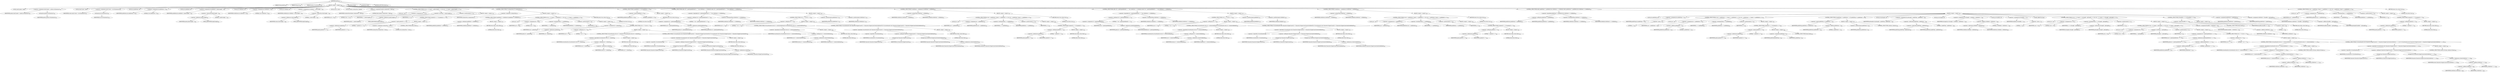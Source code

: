 digraph "match" {  
"560" [label = <(METHOD,match)<SUB>359</SUB>> ]
"561" [label = <(PARAM,String pattern)<SUB>359</SUB>> ]
"562" [label = <(PARAM,String str)<SUB>359</SUB>> ]
"563" [label = <(PARAM,boolean isCaseSensitive)<SUB>360</SUB>> ]
"564" [label = <(BLOCK,&lt;empty&gt;,&lt;empty&gt;)<SUB>360</SUB>> ]
"565" [label = <(LOCAL,char[] patArr: char[])> ]
"566" [label = <(&lt;operator&gt;.assignment,char[] patArr = pattern.toCharArray())<SUB>361</SUB>> ]
"567" [label = <(IDENTIFIER,patArr,char[] patArr = pattern.toCharArray())<SUB>361</SUB>> ]
"568" [label = <(toCharArray,pattern.toCharArray())<SUB>361</SUB>> ]
"569" [label = <(IDENTIFIER,pattern,pattern.toCharArray())<SUB>361</SUB>> ]
"570" [label = <(LOCAL,char[] strArr: char[])> ]
"571" [label = <(&lt;operator&gt;.assignment,char[] strArr = str.toCharArray())<SUB>362</SUB>> ]
"572" [label = <(IDENTIFIER,strArr,char[] strArr = str.toCharArray())<SUB>362</SUB>> ]
"573" [label = <(toCharArray,str.toCharArray())<SUB>362</SUB>> ]
"574" [label = <(IDENTIFIER,str,str.toCharArray())<SUB>362</SUB>> ]
"575" [label = <(LOCAL,int patIdxStart: int)> ]
"576" [label = <(&lt;operator&gt;.assignment,int patIdxStart = 0)<SUB>363</SUB>> ]
"577" [label = <(IDENTIFIER,patIdxStart,int patIdxStart = 0)<SUB>363</SUB>> ]
"578" [label = <(LITERAL,0,int patIdxStart = 0)<SUB>363</SUB>> ]
"579" [label = <(LOCAL,int patIdxEnd: int)> ]
"580" [label = <(&lt;operator&gt;.assignment,int patIdxEnd = patArr.length - 1)<SUB>364</SUB>> ]
"581" [label = <(IDENTIFIER,patIdxEnd,int patIdxEnd = patArr.length - 1)<SUB>364</SUB>> ]
"582" [label = <(&lt;operator&gt;.subtraction,patArr.length - 1)<SUB>364</SUB>> ]
"583" [label = <(&lt;operator&gt;.fieldAccess,patArr.length)<SUB>364</SUB>> ]
"584" [label = <(IDENTIFIER,patArr,patArr.length - 1)<SUB>364</SUB>> ]
"585" [label = <(FIELD_IDENTIFIER,length,length)<SUB>364</SUB>> ]
"586" [label = <(LITERAL,1,patArr.length - 1)<SUB>364</SUB>> ]
"587" [label = <(LOCAL,int strIdxStart: int)> ]
"588" [label = <(&lt;operator&gt;.assignment,int strIdxStart = 0)<SUB>365</SUB>> ]
"589" [label = <(IDENTIFIER,strIdxStart,int strIdxStart = 0)<SUB>365</SUB>> ]
"590" [label = <(LITERAL,0,int strIdxStart = 0)<SUB>365</SUB>> ]
"591" [label = <(LOCAL,int strIdxEnd: int)> ]
"592" [label = <(&lt;operator&gt;.assignment,int strIdxEnd = strArr.length - 1)<SUB>366</SUB>> ]
"593" [label = <(IDENTIFIER,strIdxEnd,int strIdxEnd = strArr.length - 1)<SUB>366</SUB>> ]
"594" [label = <(&lt;operator&gt;.subtraction,strArr.length - 1)<SUB>366</SUB>> ]
"595" [label = <(&lt;operator&gt;.fieldAccess,strArr.length)<SUB>366</SUB>> ]
"596" [label = <(IDENTIFIER,strArr,strArr.length - 1)<SUB>366</SUB>> ]
"597" [label = <(FIELD_IDENTIFIER,length,length)<SUB>366</SUB>> ]
"598" [label = <(LITERAL,1,strArr.length - 1)<SUB>366</SUB>> ]
"599" [label = <(LOCAL,char ch: char)> ]
"600" [label = <(LOCAL,boolean containsStar: boolean)> ]
"601" [label = <(&lt;operator&gt;.assignment,boolean containsStar = false)<SUB>369</SUB>> ]
"602" [label = <(IDENTIFIER,containsStar,boolean containsStar = false)<SUB>369</SUB>> ]
"603" [label = <(LITERAL,false,boolean containsStar = false)<SUB>369</SUB>> ]
"604" [label = <(CONTROL_STRUCTURE,for (int i = 0; Some(i &lt; patArr.length); i++),for (int i = 0; Some(i &lt; patArr.length); i++))<SUB>370</SUB>> ]
"605" [label = <(LOCAL,int i: int)> ]
"606" [label = <(&lt;operator&gt;.assignment,int i = 0)<SUB>370</SUB>> ]
"607" [label = <(IDENTIFIER,i,int i = 0)<SUB>370</SUB>> ]
"608" [label = <(LITERAL,0,int i = 0)<SUB>370</SUB>> ]
"609" [label = <(&lt;operator&gt;.lessThan,i &lt; patArr.length)<SUB>370</SUB>> ]
"610" [label = <(IDENTIFIER,i,i &lt; patArr.length)<SUB>370</SUB>> ]
"611" [label = <(&lt;operator&gt;.fieldAccess,patArr.length)<SUB>370</SUB>> ]
"612" [label = <(IDENTIFIER,patArr,i &lt; patArr.length)<SUB>370</SUB>> ]
"613" [label = <(FIELD_IDENTIFIER,length,length)<SUB>370</SUB>> ]
"614" [label = <(&lt;operator&gt;.postIncrement,i++)<SUB>370</SUB>> ]
"615" [label = <(IDENTIFIER,i,i++)<SUB>370</SUB>> ]
"616" [label = <(BLOCK,&lt;empty&gt;,&lt;empty&gt;)<SUB>370</SUB>> ]
"617" [label = <(CONTROL_STRUCTURE,if (patArr[i] == '*'),if (patArr[i] == '*'))<SUB>371</SUB>> ]
"618" [label = <(&lt;operator&gt;.equals,patArr[i] == '*')<SUB>371</SUB>> ]
"619" [label = <(&lt;operator&gt;.indexAccess,patArr[i])<SUB>371</SUB>> ]
"620" [label = <(IDENTIFIER,patArr,patArr[i] == '*')<SUB>371</SUB>> ]
"621" [label = <(IDENTIFIER,i,patArr[i] == '*')<SUB>371</SUB>> ]
"622" [label = <(LITERAL,'*',patArr[i] == '*')<SUB>371</SUB>> ]
"623" [label = <(BLOCK,&lt;empty&gt;,&lt;empty&gt;)<SUB>371</SUB>> ]
"624" [label = <(&lt;operator&gt;.assignment,containsStar = true)<SUB>372</SUB>> ]
"625" [label = <(IDENTIFIER,containsStar,containsStar = true)<SUB>372</SUB>> ]
"626" [label = <(LITERAL,true,containsStar = true)<SUB>372</SUB>> ]
"627" [label = <(CONTROL_STRUCTURE,break;,break;)<SUB>373</SUB>> ]
"628" [label = <(CONTROL_STRUCTURE,if (!containsStar),if (!containsStar))<SUB>377</SUB>> ]
"629" [label = <(&lt;operator&gt;.logicalNot,!containsStar)<SUB>377</SUB>> ]
"630" [label = <(IDENTIFIER,containsStar,!containsStar)<SUB>377</SUB>> ]
"631" [label = <(BLOCK,&lt;empty&gt;,&lt;empty&gt;)<SUB>377</SUB>> ]
"632" [label = <(CONTROL_STRUCTURE,if (patIdxEnd != strIdxEnd),if (patIdxEnd != strIdxEnd))<SUB>379</SUB>> ]
"633" [label = <(&lt;operator&gt;.notEquals,patIdxEnd != strIdxEnd)<SUB>379</SUB>> ]
"634" [label = <(IDENTIFIER,patIdxEnd,patIdxEnd != strIdxEnd)<SUB>379</SUB>> ]
"635" [label = <(IDENTIFIER,strIdxEnd,patIdxEnd != strIdxEnd)<SUB>379</SUB>> ]
"636" [label = <(BLOCK,&lt;empty&gt;,&lt;empty&gt;)<SUB>379</SUB>> ]
"637" [label = <(RETURN,return false;,return false;)<SUB>380</SUB>> ]
"638" [label = <(LITERAL,false,return false;)<SUB>380</SUB>> ]
"639" [label = <(CONTROL_STRUCTURE,for (int i = 0; Some(i &lt;= patIdxEnd); i++),for (int i = 0; Some(i &lt;= patIdxEnd); i++))<SUB>382</SUB>> ]
"640" [label = <(LOCAL,int i: int)> ]
"641" [label = <(&lt;operator&gt;.assignment,int i = 0)<SUB>382</SUB>> ]
"642" [label = <(IDENTIFIER,i,int i = 0)<SUB>382</SUB>> ]
"643" [label = <(LITERAL,0,int i = 0)<SUB>382</SUB>> ]
"644" [label = <(&lt;operator&gt;.lessEqualsThan,i &lt;= patIdxEnd)<SUB>382</SUB>> ]
"645" [label = <(IDENTIFIER,i,i &lt;= patIdxEnd)<SUB>382</SUB>> ]
"646" [label = <(IDENTIFIER,patIdxEnd,i &lt;= patIdxEnd)<SUB>382</SUB>> ]
"647" [label = <(&lt;operator&gt;.postIncrement,i++)<SUB>382</SUB>> ]
"648" [label = <(IDENTIFIER,i,i++)<SUB>382</SUB>> ]
"649" [label = <(BLOCK,&lt;empty&gt;,&lt;empty&gt;)<SUB>382</SUB>> ]
"650" [label = <(&lt;operator&gt;.assignment,ch = patArr[i])<SUB>383</SUB>> ]
"651" [label = <(IDENTIFIER,ch,ch = patArr[i])<SUB>383</SUB>> ]
"652" [label = <(&lt;operator&gt;.indexAccess,patArr[i])<SUB>383</SUB>> ]
"653" [label = <(IDENTIFIER,patArr,ch = patArr[i])<SUB>383</SUB>> ]
"654" [label = <(IDENTIFIER,i,ch = patArr[i])<SUB>383</SUB>> ]
"655" [label = <(CONTROL_STRUCTURE,if (ch != '?'),if (ch != '?'))<SUB>384</SUB>> ]
"656" [label = <(&lt;operator&gt;.notEquals,ch != '?')<SUB>384</SUB>> ]
"657" [label = <(IDENTIFIER,ch,ch != '?')<SUB>384</SUB>> ]
"658" [label = <(LITERAL,'?',ch != '?')<SUB>384</SUB>> ]
"659" [label = <(BLOCK,&lt;empty&gt;,&lt;empty&gt;)<SUB>384</SUB>> ]
"660" [label = <(CONTROL_STRUCTURE,if (isCaseSensitive &amp;&amp; ch != strArr[i]),if (isCaseSensitive &amp;&amp; ch != strArr[i]))<SUB>385</SUB>> ]
"661" [label = <(&lt;operator&gt;.logicalAnd,isCaseSensitive &amp;&amp; ch != strArr[i])<SUB>385</SUB>> ]
"662" [label = <(IDENTIFIER,isCaseSensitive,isCaseSensitive &amp;&amp; ch != strArr[i])<SUB>385</SUB>> ]
"663" [label = <(&lt;operator&gt;.notEquals,ch != strArr[i])<SUB>385</SUB>> ]
"664" [label = <(IDENTIFIER,ch,ch != strArr[i])<SUB>385</SUB>> ]
"665" [label = <(&lt;operator&gt;.indexAccess,strArr[i])<SUB>385</SUB>> ]
"666" [label = <(IDENTIFIER,strArr,ch != strArr[i])<SUB>385</SUB>> ]
"667" [label = <(IDENTIFIER,i,ch != strArr[i])<SUB>385</SUB>> ]
"668" [label = <(BLOCK,&lt;empty&gt;,&lt;empty&gt;)<SUB>385</SUB>> ]
"669" [label = <(RETURN,return false;,return false;)<SUB>386</SUB>> ]
"670" [label = <(LITERAL,false,return false;)<SUB>386</SUB>> ]
"671" [label = <(CONTROL_STRUCTURE,if (!isCaseSensitive &amp;&amp; Character.toUpperCase(ch) != Character.toUpperCase(strArr[i])),if (!isCaseSensitive &amp;&amp; Character.toUpperCase(ch) != Character.toUpperCase(strArr[i])))<SUB>388</SUB>> ]
"672" [label = <(&lt;operator&gt;.logicalAnd,!isCaseSensitive &amp;&amp; Character.toUpperCase(ch) != Character.toUpperCase(strArr[i]))<SUB>388</SUB>> ]
"673" [label = <(&lt;operator&gt;.logicalNot,!isCaseSensitive)<SUB>388</SUB>> ]
"674" [label = <(IDENTIFIER,isCaseSensitive,!isCaseSensitive)<SUB>388</SUB>> ]
"675" [label = <(&lt;operator&gt;.notEquals,Character.toUpperCase(ch) != Character.toUpperCase(strArr[i]))<SUB>388</SUB>> ]
"676" [label = <(toUpperCase,Character.toUpperCase(ch))<SUB>388</SUB>> ]
"677" [label = <(IDENTIFIER,Character,Character.toUpperCase(ch))<SUB>388</SUB>> ]
"678" [label = <(IDENTIFIER,ch,Character.toUpperCase(ch))<SUB>388</SUB>> ]
"679" [label = <(toUpperCase,Character.toUpperCase(strArr[i]))<SUB>389</SUB>> ]
"680" [label = <(IDENTIFIER,Character,Character.toUpperCase(strArr[i]))<SUB>389</SUB>> ]
"681" [label = <(&lt;operator&gt;.indexAccess,strArr[i])<SUB>389</SUB>> ]
"682" [label = <(IDENTIFIER,strArr,Character.toUpperCase(strArr[i]))<SUB>389</SUB>> ]
"683" [label = <(IDENTIFIER,i,Character.toUpperCase(strArr[i]))<SUB>389</SUB>> ]
"684" [label = <(BLOCK,&lt;empty&gt;,&lt;empty&gt;)<SUB>389</SUB>> ]
"685" [label = <(RETURN,return false;,return false;)<SUB>390</SUB>> ]
"686" [label = <(LITERAL,false,return false;)<SUB>390</SUB>> ]
"687" [label = <(RETURN,return true;,return true;)<SUB>394</SUB>> ]
"688" [label = <(LITERAL,true,return true;)<SUB>394</SUB>> ]
"689" [label = <(CONTROL_STRUCTURE,if (patIdxEnd == 0),if (patIdxEnd == 0))<SUB>397</SUB>> ]
"690" [label = <(&lt;operator&gt;.equals,patIdxEnd == 0)<SUB>397</SUB>> ]
"691" [label = <(IDENTIFIER,patIdxEnd,patIdxEnd == 0)<SUB>397</SUB>> ]
"692" [label = <(LITERAL,0,patIdxEnd == 0)<SUB>397</SUB>> ]
"693" [label = <(BLOCK,&lt;empty&gt;,&lt;empty&gt;)<SUB>397</SUB>> ]
"694" [label = <(RETURN,return true;,return true;)<SUB>398</SUB>> ]
"695" [label = <(LITERAL,true,return true;)<SUB>398</SUB>> ]
"696" [label = <(CONTROL_STRUCTURE,while ((ch = patArr[patIdxStart]) != '*' &amp;&amp; strIdxStart &lt;= strIdxEnd),while ((ch = patArr[patIdxStart]) != '*' &amp;&amp; strIdxStart &lt;= strIdxEnd))<SUB>402</SUB>> ]
"697" [label = <(&lt;operator&gt;.logicalAnd,(ch = patArr[patIdxStart]) != '*' &amp;&amp; strIdxStart &lt;= strIdxEnd)<SUB>402</SUB>> ]
"698" [label = <(&lt;operator&gt;.notEquals,(ch = patArr[patIdxStart]) != '*')<SUB>402</SUB>> ]
"699" [label = <(&lt;operator&gt;.assignment,ch = patArr[patIdxStart])<SUB>402</SUB>> ]
"700" [label = <(IDENTIFIER,ch,ch = patArr[patIdxStart])<SUB>402</SUB>> ]
"701" [label = <(&lt;operator&gt;.indexAccess,patArr[patIdxStart])<SUB>402</SUB>> ]
"702" [label = <(IDENTIFIER,patArr,ch = patArr[patIdxStart])<SUB>402</SUB>> ]
"703" [label = <(IDENTIFIER,patIdxStart,ch = patArr[patIdxStart])<SUB>402</SUB>> ]
"704" [label = <(LITERAL,'*',(ch = patArr[patIdxStart]) != '*')<SUB>402</SUB>> ]
"705" [label = <(&lt;operator&gt;.lessEqualsThan,strIdxStart &lt;= strIdxEnd)<SUB>402</SUB>> ]
"706" [label = <(IDENTIFIER,strIdxStart,strIdxStart &lt;= strIdxEnd)<SUB>402</SUB>> ]
"707" [label = <(IDENTIFIER,strIdxEnd,strIdxStart &lt;= strIdxEnd)<SUB>402</SUB>> ]
"708" [label = <(BLOCK,&lt;empty&gt;,&lt;empty&gt;)<SUB>402</SUB>> ]
"709" [label = <(CONTROL_STRUCTURE,if (ch != '?'),if (ch != '?'))<SUB>403</SUB>> ]
"710" [label = <(&lt;operator&gt;.notEquals,ch != '?')<SUB>403</SUB>> ]
"711" [label = <(IDENTIFIER,ch,ch != '?')<SUB>403</SUB>> ]
"712" [label = <(LITERAL,'?',ch != '?')<SUB>403</SUB>> ]
"713" [label = <(BLOCK,&lt;empty&gt;,&lt;empty&gt;)<SUB>403</SUB>> ]
"714" [label = <(CONTROL_STRUCTURE,if (isCaseSensitive &amp;&amp; ch != strArr[strIdxStart]),if (isCaseSensitive &amp;&amp; ch != strArr[strIdxStart]))<SUB>404</SUB>> ]
"715" [label = <(&lt;operator&gt;.logicalAnd,isCaseSensitive &amp;&amp; ch != strArr[strIdxStart])<SUB>404</SUB>> ]
"716" [label = <(IDENTIFIER,isCaseSensitive,isCaseSensitive &amp;&amp; ch != strArr[strIdxStart])<SUB>404</SUB>> ]
"717" [label = <(&lt;operator&gt;.notEquals,ch != strArr[strIdxStart])<SUB>404</SUB>> ]
"718" [label = <(IDENTIFIER,ch,ch != strArr[strIdxStart])<SUB>404</SUB>> ]
"719" [label = <(&lt;operator&gt;.indexAccess,strArr[strIdxStart])<SUB>404</SUB>> ]
"720" [label = <(IDENTIFIER,strArr,ch != strArr[strIdxStart])<SUB>404</SUB>> ]
"721" [label = <(IDENTIFIER,strIdxStart,ch != strArr[strIdxStart])<SUB>404</SUB>> ]
"722" [label = <(BLOCK,&lt;empty&gt;,&lt;empty&gt;)<SUB>404</SUB>> ]
"723" [label = <(RETURN,return false;,return false;)<SUB>405</SUB>> ]
"724" [label = <(LITERAL,false,return false;)<SUB>405</SUB>> ]
"725" [label = <(CONTROL_STRUCTURE,if (!isCaseSensitive &amp;&amp; Character.toUpperCase(ch) != Character.toUpperCase(strArr[strIdxStart])),if (!isCaseSensitive &amp;&amp; Character.toUpperCase(ch) != Character.toUpperCase(strArr[strIdxStart])))<SUB>407</SUB>> ]
"726" [label = <(&lt;operator&gt;.logicalAnd,!isCaseSensitive &amp;&amp; Character.toUpperCase(ch) != Character.toUpperCase(strArr[strIdxStart]))<SUB>407</SUB>> ]
"727" [label = <(&lt;operator&gt;.logicalNot,!isCaseSensitive)<SUB>407</SUB>> ]
"728" [label = <(IDENTIFIER,isCaseSensitive,!isCaseSensitive)<SUB>407</SUB>> ]
"729" [label = <(&lt;operator&gt;.notEquals,Character.toUpperCase(ch) != Character.toUpperCase(strArr[strIdxStart]))<SUB>407</SUB>> ]
"730" [label = <(toUpperCase,Character.toUpperCase(ch))<SUB>407</SUB>> ]
"731" [label = <(IDENTIFIER,Character,Character.toUpperCase(ch))<SUB>407</SUB>> ]
"732" [label = <(IDENTIFIER,ch,Character.toUpperCase(ch))<SUB>407</SUB>> ]
"733" [label = <(toUpperCase,Character.toUpperCase(strArr[strIdxStart]))<SUB>408</SUB>> ]
"734" [label = <(IDENTIFIER,Character,Character.toUpperCase(strArr[strIdxStart]))<SUB>408</SUB>> ]
"735" [label = <(&lt;operator&gt;.indexAccess,strArr[strIdxStart])<SUB>408</SUB>> ]
"736" [label = <(IDENTIFIER,strArr,Character.toUpperCase(strArr[strIdxStart]))<SUB>408</SUB>> ]
"737" [label = <(IDENTIFIER,strIdxStart,Character.toUpperCase(strArr[strIdxStart]))<SUB>408</SUB>> ]
"738" [label = <(BLOCK,&lt;empty&gt;,&lt;empty&gt;)<SUB>408</SUB>> ]
"739" [label = <(RETURN,return false;,return false;)<SUB>409</SUB>> ]
"740" [label = <(LITERAL,false,return false;)<SUB>409</SUB>> ]
"741" [label = <(&lt;operator&gt;.postIncrement,patIdxStart++)<SUB>412</SUB>> ]
"742" [label = <(IDENTIFIER,patIdxStart,patIdxStart++)<SUB>412</SUB>> ]
"743" [label = <(&lt;operator&gt;.postIncrement,strIdxStart++)<SUB>413</SUB>> ]
"744" [label = <(IDENTIFIER,strIdxStart,strIdxStart++)<SUB>413</SUB>> ]
"745" [label = <(CONTROL_STRUCTURE,if (strIdxStart &gt; strIdxEnd),if (strIdxStart &gt; strIdxEnd))<SUB>415</SUB>> ]
"746" [label = <(&lt;operator&gt;.greaterThan,strIdxStart &gt; strIdxEnd)<SUB>415</SUB>> ]
"747" [label = <(IDENTIFIER,strIdxStart,strIdxStart &gt; strIdxEnd)<SUB>415</SUB>> ]
"748" [label = <(IDENTIFIER,strIdxEnd,strIdxStart &gt; strIdxEnd)<SUB>415</SUB>> ]
"749" [label = <(BLOCK,&lt;empty&gt;,&lt;empty&gt;)<SUB>415</SUB>> ]
"750" [label = <(CONTROL_STRUCTURE,for (int i = patIdxStart; Some(i &lt;= patIdxEnd); i++),for (int i = patIdxStart; Some(i &lt;= patIdxEnd); i++))<SUB>418</SUB>> ]
"751" [label = <(LOCAL,int i: int)> ]
"752" [label = <(&lt;operator&gt;.assignment,int i = patIdxStart)<SUB>418</SUB>> ]
"753" [label = <(IDENTIFIER,i,int i = patIdxStart)<SUB>418</SUB>> ]
"754" [label = <(IDENTIFIER,patIdxStart,int i = patIdxStart)<SUB>418</SUB>> ]
"755" [label = <(&lt;operator&gt;.lessEqualsThan,i &lt;= patIdxEnd)<SUB>418</SUB>> ]
"756" [label = <(IDENTIFIER,i,i &lt;= patIdxEnd)<SUB>418</SUB>> ]
"757" [label = <(IDENTIFIER,patIdxEnd,i &lt;= patIdxEnd)<SUB>418</SUB>> ]
"758" [label = <(&lt;operator&gt;.postIncrement,i++)<SUB>418</SUB>> ]
"759" [label = <(IDENTIFIER,i,i++)<SUB>418</SUB>> ]
"760" [label = <(BLOCK,&lt;empty&gt;,&lt;empty&gt;)<SUB>418</SUB>> ]
"761" [label = <(CONTROL_STRUCTURE,if (patArr[i] != '*'),if (patArr[i] != '*'))<SUB>419</SUB>> ]
"762" [label = <(&lt;operator&gt;.notEquals,patArr[i] != '*')<SUB>419</SUB>> ]
"763" [label = <(&lt;operator&gt;.indexAccess,patArr[i])<SUB>419</SUB>> ]
"764" [label = <(IDENTIFIER,patArr,patArr[i] != '*')<SUB>419</SUB>> ]
"765" [label = <(IDENTIFIER,i,patArr[i] != '*')<SUB>419</SUB>> ]
"766" [label = <(LITERAL,'*',patArr[i] != '*')<SUB>419</SUB>> ]
"767" [label = <(BLOCK,&lt;empty&gt;,&lt;empty&gt;)<SUB>419</SUB>> ]
"768" [label = <(RETURN,return false;,return false;)<SUB>420</SUB>> ]
"769" [label = <(LITERAL,false,return false;)<SUB>420</SUB>> ]
"770" [label = <(RETURN,return true;,return true;)<SUB>423</SUB>> ]
"771" [label = <(LITERAL,true,return true;)<SUB>423</SUB>> ]
"772" [label = <(CONTROL_STRUCTURE,while ((ch = patArr[patIdxEnd]) != '*' &amp;&amp; strIdxStart &lt;= strIdxEnd),while ((ch = patArr[patIdxEnd]) != '*' &amp;&amp; strIdxStart &lt;= strIdxEnd))<SUB>427</SUB>> ]
"773" [label = <(&lt;operator&gt;.logicalAnd,(ch = patArr[patIdxEnd]) != '*' &amp;&amp; strIdxStart &lt;= strIdxEnd)<SUB>427</SUB>> ]
"774" [label = <(&lt;operator&gt;.notEquals,(ch = patArr[patIdxEnd]) != '*')<SUB>427</SUB>> ]
"775" [label = <(&lt;operator&gt;.assignment,ch = patArr[patIdxEnd])<SUB>427</SUB>> ]
"776" [label = <(IDENTIFIER,ch,ch = patArr[patIdxEnd])<SUB>427</SUB>> ]
"777" [label = <(&lt;operator&gt;.indexAccess,patArr[patIdxEnd])<SUB>427</SUB>> ]
"778" [label = <(IDENTIFIER,patArr,ch = patArr[patIdxEnd])<SUB>427</SUB>> ]
"779" [label = <(IDENTIFIER,patIdxEnd,ch = patArr[patIdxEnd])<SUB>427</SUB>> ]
"780" [label = <(LITERAL,'*',(ch = patArr[patIdxEnd]) != '*')<SUB>427</SUB>> ]
"781" [label = <(&lt;operator&gt;.lessEqualsThan,strIdxStart &lt;= strIdxEnd)<SUB>427</SUB>> ]
"782" [label = <(IDENTIFIER,strIdxStart,strIdxStart &lt;= strIdxEnd)<SUB>427</SUB>> ]
"783" [label = <(IDENTIFIER,strIdxEnd,strIdxStart &lt;= strIdxEnd)<SUB>427</SUB>> ]
"784" [label = <(BLOCK,&lt;empty&gt;,&lt;empty&gt;)<SUB>427</SUB>> ]
"785" [label = <(CONTROL_STRUCTURE,if (ch != '?'),if (ch != '?'))<SUB>428</SUB>> ]
"786" [label = <(&lt;operator&gt;.notEquals,ch != '?')<SUB>428</SUB>> ]
"787" [label = <(IDENTIFIER,ch,ch != '?')<SUB>428</SUB>> ]
"788" [label = <(LITERAL,'?',ch != '?')<SUB>428</SUB>> ]
"789" [label = <(BLOCK,&lt;empty&gt;,&lt;empty&gt;)<SUB>428</SUB>> ]
"790" [label = <(CONTROL_STRUCTURE,if (isCaseSensitive &amp;&amp; ch != strArr[strIdxEnd]),if (isCaseSensitive &amp;&amp; ch != strArr[strIdxEnd]))<SUB>429</SUB>> ]
"791" [label = <(&lt;operator&gt;.logicalAnd,isCaseSensitive &amp;&amp; ch != strArr[strIdxEnd])<SUB>429</SUB>> ]
"792" [label = <(IDENTIFIER,isCaseSensitive,isCaseSensitive &amp;&amp; ch != strArr[strIdxEnd])<SUB>429</SUB>> ]
"793" [label = <(&lt;operator&gt;.notEquals,ch != strArr[strIdxEnd])<SUB>429</SUB>> ]
"794" [label = <(IDENTIFIER,ch,ch != strArr[strIdxEnd])<SUB>429</SUB>> ]
"795" [label = <(&lt;operator&gt;.indexAccess,strArr[strIdxEnd])<SUB>429</SUB>> ]
"796" [label = <(IDENTIFIER,strArr,ch != strArr[strIdxEnd])<SUB>429</SUB>> ]
"797" [label = <(IDENTIFIER,strIdxEnd,ch != strArr[strIdxEnd])<SUB>429</SUB>> ]
"798" [label = <(BLOCK,&lt;empty&gt;,&lt;empty&gt;)<SUB>429</SUB>> ]
"799" [label = <(RETURN,return false;,return false;)<SUB>430</SUB>> ]
"800" [label = <(LITERAL,false,return false;)<SUB>430</SUB>> ]
"801" [label = <(CONTROL_STRUCTURE,if (!isCaseSensitive &amp;&amp; Character.toUpperCase(ch) != Character.toUpperCase(strArr[strIdxEnd])),if (!isCaseSensitive &amp;&amp; Character.toUpperCase(ch) != Character.toUpperCase(strArr[strIdxEnd])))<SUB>432</SUB>> ]
"802" [label = <(&lt;operator&gt;.logicalAnd,!isCaseSensitive &amp;&amp; Character.toUpperCase(ch) != Character.toUpperCase(strArr[strIdxEnd]))<SUB>432</SUB>> ]
"803" [label = <(&lt;operator&gt;.logicalNot,!isCaseSensitive)<SUB>432</SUB>> ]
"804" [label = <(IDENTIFIER,isCaseSensitive,!isCaseSensitive)<SUB>432</SUB>> ]
"805" [label = <(&lt;operator&gt;.notEquals,Character.toUpperCase(ch) != Character.toUpperCase(strArr[strIdxEnd]))<SUB>432</SUB>> ]
"806" [label = <(toUpperCase,Character.toUpperCase(ch))<SUB>432</SUB>> ]
"807" [label = <(IDENTIFIER,Character,Character.toUpperCase(ch))<SUB>432</SUB>> ]
"808" [label = <(IDENTIFIER,ch,Character.toUpperCase(ch))<SUB>432</SUB>> ]
"809" [label = <(toUpperCase,Character.toUpperCase(strArr[strIdxEnd]))<SUB>433</SUB>> ]
"810" [label = <(IDENTIFIER,Character,Character.toUpperCase(strArr[strIdxEnd]))<SUB>433</SUB>> ]
"811" [label = <(&lt;operator&gt;.indexAccess,strArr[strIdxEnd])<SUB>433</SUB>> ]
"812" [label = <(IDENTIFIER,strArr,Character.toUpperCase(strArr[strIdxEnd]))<SUB>433</SUB>> ]
"813" [label = <(IDENTIFIER,strIdxEnd,Character.toUpperCase(strArr[strIdxEnd]))<SUB>433</SUB>> ]
"814" [label = <(BLOCK,&lt;empty&gt;,&lt;empty&gt;)<SUB>433</SUB>> ]
"815" [label = <(RETURN,return false;,return false;)<SUB>434</SUB>> ]
"816" [label = <(LITERAL,false,return false;)<SUB>434</SUB>> ]
"817" [label = <(&lt;operator&gt;.postDecrement,patIdxEnd--)<SUB>437</SUB>> ]
"818" [label = <(IDENTIFIER,patIdxEnd,patIdxEnd--)<SUB>437</SUB>> ]
"819" [label = <(&lt;operator&gt;.postDecrement,strIdxEnd--)<SUB>438</SUB>> ]
"820" [label = <(IDENTIFIER,strIdxEnd,strIdxEnd--)<SUB>438</SUB>> ]
"821" [label = <(CONTROL_STRUCTURE,if (strIdxStart &gt; strIdxEnd),if (strIdxStart &gt; strIdxEnd))<SUB>440</SUB>> ]
"822" [label = <(&lt;operator&gt;.greaterThan,strIdxStart &gt; strIdxEnd)<SUB>440</SUB>> ]
"823" [label = <(IDENTIFIER,strIdxStart,strIdxStart &gt; strIdxEnd)<SUB>440</SUB>> ]
"824" [label = <(IDENTIFIER,strIdxEnd,strIdxStart &gt; strIdxEnd)<SUB>440</SUB>> ]
"825" [label = <(BLOCK,&lt;empty&gt;,&lt;empty&gt;)<SUB>440</SUB>> ]
"826" [label = <(CONTROL_STRUCTURE,for (int i = patIdxStart; Some(i &lt;= patIdxEnd); i++),for (int i = patIdxStart; Some(i &lt;= patIdxEnd); i++))<SUB>443</SUB>> ]
"827" [label = <(LOCAL,int i: int)> ]
"828" [label = <(&lt;operator&gt;.assignment,int i = patIdxStart)<SUB>443</SUB>> ]
"829" [label = <(IDENTIFIER,i,int i = patIdxStart)<SUB>443</SUB>> ]
"830" [label = <(IDENTIFIER,patIdxStart,int i = patIdxStart)<SUB>443</SUB>> ]
"831" [label = <(&lt;operator&gt;.lessEqualsThan,i &lt;= patIdxEnd)<SUB>443</SUB>> ]
"832" [label = <(IDENTIFIER,i,i &lt;= patIdxEnd)<SUB>443</SUB>> ]
"833" [label = <(IDENTIFIER,patIdxEnd,i &lt;= patIdxEnd)<SUB>443</SUB>> ]
"834" [label = <(&lt;operator&gt;.postIncrement,i++)<SUB>443</SUB>> ]
"835" [label = <(IDENTIFIER,i,i++)<SUB>443</SUB>> ]
"836" [label = <(BLOCK,&lt;empty&gt;,&lt;empty&gt;)<SUB>443</SUB>> ]
"837" [label = <(CONTROL_STRUCTURE,if (patArr[i] != '*'),if (patArr[i] != '*'))<SUB>444</SUB>> ]
"838" [label = <(&lt;operator&gt;.notEquals,patArr[i] != '*')<SUB>444</SUB>> ]
"839" [label = <(&lt;operator&gt;.indexAccess,patArr[i])<SUB>444</SUB>> ]
"840" [label = <(IDENTIFIER,patArr,patArr[i] != '*')<SUB>444</SUB>> ]
"841" [label = <(IDENTIFIER,i,patArr[i] != '*')<SUB>444</SUB>> ]
"842" [label = <(LITERAL,'*',patArr[i] != '*')<SUB>444</SUB>> ]
"843" [label = <(BLOCK,&lt;empty&gt;,&lt;empty&gt;)<SUB>444</SUB>> ]
"844" [label = <(RETURN,return false;,return false;)<SUB>445</SUB>> ]
"845" [label = <(LITERAL,false,return false;)<SUB>445</SUB>> ]
"846" [label = <(RETURN,return true;,return true;)<SUB>448</SUB>> ]
"847" [label = <(LITERAL,true,return true;)<SUB>448</SUB>> ]
"848" [label = <(CONTROL_STRUCTURE,while (patIdxStart != patIdxEnd &amp;&amp; strIdxStart &lt;= strIdxEnd),while (patIdxStart != patIdxEnd &amp;&amp; strIdxStart &lt;= strIdxEnd))<SUB>453</SUB>> ]
"849" [label = <(&lt;operator&gt;.logicalAnd,patIdxStart != patIdxEnd &amp;&amp; strIdxStart &lt;= strIdxEnd)<SUB>453</SUB>> ]
"850" [label = <(&lt;operator&gt;.notEquals,patIdxStart != patIdxEnd)<SUB>453</SUB>> ]
"851" [label = <(IDENTIFIER,patIdxStart,patIdxStart != patIdxEnd)<SUB>453</SUB>> ]
"852" [label = <(IDENTIFIER,patIdxEnd,patIdxStart != patIdxEnd)<SUB>453</SUB>> ]
"853" [label = <(&lt;operator&gt;.lessEqualsThan,strIdxStart &lt;= strIdxEnd)<SUB>453</SUB>> ]
"854" [label = <(IDENTIFIER,strIdxStart,strIdxStart &lt;= strIdxEnd)<SUB>453</SUB>> ]
"855" [label = <(IDENTIFIER,strIdxEnd,strIdxStart &lt;= strIdxEnd)<SUB>453</SUB>> ]
"856" [label = <(BLOCK,&lt;empty&gt;,&lt;empty&gt;)<SUB>453</SUB>> ]
"857" [label = <(LOCAL,int patIdxTmp: int)> ]
"858" [label = <(&lt;operator&gt;.assignment,int patIdxTmp = -1)<SUB>454</SUB>> ]
"859" [label = <(IDENTIFIER,patIdxTmp,int patIdxTmp = -1)<SUB>454</SUB>> ]
"860" [label = <(&lt;operator&gt;.minus,-1)<SUB>454</SUB>> ]
"861" [label = <(LITERAL,1,-1)<SUB>454</SUB>> ]
"862" [label = <(CONTROL_STRUCTURE,for (int i = patIdxStart + 1; Some(i &lt;= patIdxEnd); i++),for (int i = patIdxStart + 1; Some(i &lt;= patIdxEnd); i++))<SUB>455</SUB>> ]
"863" [label = <(LOCAL,int i: int)> ]
"864" [label = <(&lt;operator&gt;.assignment,int i = patIdxStart + 1)<SUB>455</SUB>> ]
"865" [label = <(IDENTIFIER,i,int i = patIdxStart + 1)<SUB>455</SUB>> ]
"866" [label = <(&lt;operator&gt;.addition,patIdxStart + 1)<SUB>455</SUB>> ]
"867" [label = <(IDENTIFIER,patIdxStart,patIdxStart + 1)<SUB>455</SUB>> ]
"868" [label = <(LITERAL,1,patIdxStart + 1)<SUB>455</SUB>> ]
"869" [label = <(&lt;operator&gt;.lessEqualsThan,i &lt;= patIdxEnd)<SUB>455</SUB>> ]
"870" [label = <(IDENTIFIER,i,i &lt;= patIdxEnd)<SUB>455</SUB>> ]
"871" [label = <(IDENTIFIER,patIdxEnd,i &lt;= patIdxEnd)<SUB>455</SUB>> ]
"872" [label = <(&lt;operator&gt;.postIncrement,i++)<SUB>455</SUB>> ]
"873" [label = <(IDENTIFIER,i,i++)<SUB>455</SUB>> ]
"874" [label = <(BLOCK,&lt;empty&gt;,&lt;empty&gt;)<SUB>455</SUB>> ]
"875" [label = <(CONTROL_STRUCTURE,if (patArr[i] == '*'),if (patArr[i] == '*'))<SUB>456</SUB>> ]
"876" [label = <(&lt;operator&gt;.equals,patArr[i] == '*')<SUB>456</SUB>> ]
"877" [label = <(&lt;operator&gt;.indexAccess,patArr[i])<SUB>456</SUB>> ]
"878" [label = <(IDENTIFIER,patArr,patArr[i] == '*')<SUB>456</SUB>> ]
"879" [label = <(IDENTIFIER,i,patArr[i] == '*')<SUB>456</SUB>> ]
"880" [label = <(LITERAL,'*',patArr[i] == '*')<SUB>456</SUB>> ]
"881" [label = <(BLOCK,&lt;empty&gt;,&lt;empty&gt;)<SUB>456</SUB>> ]
"882" [label = <(&lt;operator&gt;.assignment,patIdxTmp = i)<SUB>457</SUB>> ]
"883" [label = <(IDENTIFIER,patIdxTmp,patIdxTmp = i)<SUB>457</SUB>> ]
"884" [label = <(IDENTIFIER,i,patIdxTmp = i)<SUB>457</SUB>> ]
"885" [label = <(CONTROL_STRUCTURE,break;,break;)<SUB>458</SUB>> ]
"886" [label = <(CONTROL_STRUCTURE,if (patIdxTmp == patIdxStart + 1),if (patIdxTmp == patIdxStart + 1))<SUB>461</SUB>> ]
"887" [label = <(&lt;operator&gt;.equals,patIdxTmp == patIdxStart + 1)<SUB>461</SUB>> ]
"888" [label = <(IDENTIFIER,patIdxTmp,patIdxTmp == patIdxStart + 1)<SUB>461</SUB>> ]
"889" [label = <(&lt;operator&gt;.addition,patIdxStart + 1)<SUB>461</SUB>> ]
"890" [label = <(IDENTIFIER,patIdxStart,patIdxStart + 1)<SUB>461</SUB>> ]
"891" [label = <(LITERAL,1,patIdxStart + 1)<SUB>461</SUB>> ]
"892" [label = <(BLOCK,&lt;empty&gt;,&lt;empty&gt;)<SUB>461</SUB>> ]
"893" [label = <(&lt;operator&gt;.postIncrement,patIdxStart++)<SUB>463</SUB>> ]
"894" [label = <(IDENTIFIER,patIdxStart,patIdxStart++)<SUB>463</SUB>> ]
"895" [label = <(CONTROL_STRUCTURE,continue;,continue;)<SUB>464</SUB>> ]
"896" [label = <(LOCAL,int patLength: int)> ]
"897" [label = <(&lt;operator&gt;.assignment,int patLength = patIdxTmp - patIdxStart - 1)<SUB>468</SUB>> ]
"898" [label = <(IDENTIFIER,patLength,int patLength = patIdxTmp - patIdxStart - 1)<SUB>468</SUB>> ]
"899" [label = <(&lt;operator&gt;.subtraction,patIdxTmp - patIdxStart - 1)<SUB>468</SUB>> ]
"900" [label = <(&lt;operator&gt;.subtraction,patIdxTmp - patIdxStart)<SUB>468</SUB>> ]
"901" [label = <(IDENTIFIER,patIdxTmp,patIdxTmp - patIdxStart)<SUB>468</SUB>> ]
"902" [label = <(IDENTIFIER,patIdxStart,patIdxTmp - patIdxStart)<SUB>468</SUB>> ]
"903" [label = <(LITERAL,1,patIdxTmp - patIdxStart - 1)<SUB>468</SUB>> ]
"904" [label = <(LOCAL,int strLength: int)> ]
"905" [label = <(&lt;operator&gt;.assignment,int strLength = strIdxEnd - strIdxStart + 1)<SUB>469</SUB>> ]
"906" [label = <(IDENTIFIER,strLength,int strLength = strIdxEnd - strIdxStart + 1)<SUB>469</SUB>> ]
"907" [label = <(&lt;operator&gt;.addition,strIdxEnd - strIdxStart + 1)<SUB>469</SUB>> ]
"908" [label = <(&lt;operator&gt;.subtraction,strIdxEnd - strIdxStart)<SUB>469</SUB>> ]
"909" [label = <(IDENTIFIER,strIdxEnd,strIdxEnd - strIdxStart)<SUB>469</SUB>> ]
"910" [label = <(IDENTIFIER,strIdxStart,strIdxEnd - strIdxStart)<SUB>469</SUB>> ]
"911" [label = <(LITERAL,1,strIdxEnd - strIdxStart + 1)<SUB>469</SUB>> ]
"912" [label = <(LOCAL,int foundIdx: int)> ]
"913" [label = <(&lt;operator&gt;.assignment,int foundIdx = -1)<SUB>470</SUB>> ]
"914" [label = <(IDENTIFIER,foundIdx,int foundIdx = -1)<SUB>470</SUB>> ]
"915" [label = <(&lt;operator&gt;.minus,-1)<SUB>470</SUB>> ]
"916" [label = <(LITERAL,1,-1)<SUB>470</SUB>> ]
"917" [label = <(JUMP_TARGET,strLoop)> ]
"918" [label = <(CONTROL_STRUCTURE,for (int i = 0; Some(i &lt;= strLength - patLength); i++),for (int i = 0; Some(i &lt;= strLength - patLength); i++))<SUB>472</SUB>> ]
"919" [label = <(LOCAL,int i: int)> ]
"920" [label = <(&lt;operator&gt;.assignment,int i = 0)<SUB>472</SUB>> ]
"921" [label = <(IDENTIFIER,i,int i = 0)<SUB>472</SUB>> ]
"922" [label = <(LITERAL,0,int i = 0)<SUB>472</SUB>> ]
"923" [label = <(&lt;operator&gt;.lessEqualsThan,i &lt;= strLength - patLength)<SUB>472</SUB>> ]
"924" [label = <(IDENTIFIER,i,i &lt;= strLength - patLength)<SUB>472</SUB>> ]
"925" [label = <(&lt;operator&gt;.subtraction,strLength - patLength)<SUB>472</SUB>> ]
"926" [label = <(IDENTIFIER,strLength,strLength - patLength)<SUB>472</SUB>> ]
"927" [label = <(IDENTIFIER,patLength,strLength - patLength)<SUB>472</SUB>> ]
"928" [label = <(&lt;operator&gt;.postIncrement,i++)<SUB>472</SUB>> ]
"929" [label = <(IDENTIFIER,i,i++)<SUB>472</SUB>> ]
"930" [label = <(BLOCK,&lt;empty&gt;,&lt;empty&gt;)<SUB>472</SUB>> ]
"931" [label = <(CONTROL_STRUCTURE,for (int j = 0; Some(j &lt; patLength); j++),for (int j = 0; Some(j &lt; patLength); j++))<SUB>473</SUB>> ]
"932" [label = <(LOCAL,int j: int)> ]
"933" [label = <(&lt;operator&gt;.assignment,int j = 0)<SUB>473</SUB>> ]
"934" [label = <(IDENTIFIER,j,int j = 0)<SUB>473</SUB>> ]
"935" [label = <(LITERAL,0,int j = 0)<SUB>473</SUB>> ]
"936" [label = <(&lt;operator&gt;.lessThan,j &lt; patLength)<SUB>473</SUB>> ]
"937" [label = <(IDENTIFIER,j,j &lt; patLength)<SUB>473</SUB>> ]
"938" [label = <(IDENTIFIER,patLength,j &lt; patLength)<SUB>473</SUB>> ]
"939" [label = <(&lt;operator&gt;.postIncrement,j++)<SUB>473</SUB>> ]
"940" [label = <(IDENTIFIER,j,j++)<SUB>473</SUB>> ]
"941" [label = <(BLOCK,&lt;empty&gt;,&lt;empty&gt;)<SUB>473</SUB>> ]
"942" [label = <(&lt;operator&gt;.assignment,ch = patArr[patIdxStart + j + 1])<SUB>474</SUB>> ]
"943" [label = <(IDENTIFIER,ch,ch = patArr[patIdxStart + j + 1])<SUB>474</SUB>> ]
"944" [label = <(&lt;operator&gt;.indexAccess,patArr[patIdxStart + j + 1])<SUB>474</SUB>> ]
"945" [label = <(IDENTIFIER,patArr,ch = patArr[patIdxStart + j + 1])<SUB>474</SUB>> ]
"946" [label = <(&lt;operator&gt;.addition,patIdxStart + j + 1)<SUB>474</SUB>> ]
"947" [label = <(&lt;operator&gt;.addition,patIdxStart + j)<SUB>474</SUB>> ]
"948" [label = <(IDENTIFIER,patIdxStart,patIdxStart + j)<SUB>474</SUB>> ]
"949" [label = <(IDENTIFIER,j,patIdxStart + j)<SUB>474</SUB>> ]
"950" [label = <(LITERAL,1,patIdxStart + j + 1)<SUB>474</SUB>> ]
"951" [label = <(CONTROL_STRUCTURE,if (ch != '?'),if (ch != '?'))<SUB>475</SUB>> ]
"952" [label = <(&lt;operator&gt;.notEquals,ch != '?')<SUB>475</SUB>> ]
"953" [label = <(IDENTIFIER,ch,ch != '?')<SUB>475</SUB>> ]
"954" [label = <(LITERAL,'?',ch != '?')<SUB>475</SUB>> ]
"955" [label = <(BLOCK,&lt;empty&gt;,&lt;empty&gt;)<SUB>475</SUB>> ]
"956" [label = <(CONTROL_STRUCTURE,if (isCaseSensitive &amp;&amp; ch != strArr[strIdxStart + i + j]),if (isCaseSensitive &amp;&amp; ch != strArr[strIdxStart + i + j]))<SUB>476</SUB>> ]
"957" [label = <(&lt;operator&gt;.logicalAnd,isCaseSensitive &amp;&amp; ch != strArr[strIdxStart + i + j])<SUB>476</SUB>> ]
"958" [label = <(IDENTIFIER,isCaseSensitive,isCaseSensitive &amp;&amp; ch != strArr[strIdxStart + i + j])<SUB>476</SUB>> ]
"959" [label = <(&lt;operator&gt;.notEquals,ch != strArr[strIdxStart + i + j])<SUB>476</SUB>> ]
"960" [label = <(IDENTIFIER,ch,ch != strArr[strIdxStart + i + j])<SUB>476</SUB>> ]
"961" [label = <(&lt;operator&gt;.indexAccess,strArr[strIdxStart + i + j])<SUB>476</SUB>> ]
"962" [label = <(IDENTIFIER,strArr,ch != strArr[strIdxStart + i + j])<SUB>476</SUB>> ]
"963" [label = <(&lt;operator&gt;.addition,strIdxStart + i + j)<SUB>476</SUB>> ]
"964" [label = <(&lt;operator&gt;.addition,strIdxStart + i)<SUB>476</SUB>> ]
"965" [label = <(IDENTIFIER,strIdxStart,strIdxStart + i)<SUB>476</SUB>> ]
"966" [label = <(IDENTIFIER,i,strIdxStart + i)<SUB>476</SUB>> ]
"967" [label = <(IDENTIFIER,j,strIdxStart + i + j)<SUB>476</SUB>> ]
"968" [label = <(BLOCK,&lt;empty&gt;,&lt;empty&gt;)<SUB>476</SUB>> ]
"969" [label = <(CONTROL_STRUCTURE,continue strLoop;,continue strLoop;)<SUB>477</SUB>> ]
"970" [label = <(CONTROL_STRUCTURE,if (!isCaseSensitive &amp;&amp; Character.toUpperCase(ch) != Character.toUpperCase(strArr[strIdxStart + i + j])),if (!isCaseSensitive &amp;&amp; Character.toUpperCase(ch) != Character.toUpperCase(strArr[strIdxStart + i + j])))<SUB>479</SUB>> ]
"971" [label = <(&lt;operator&gt;.logicalAnd,!isCaseSensitive &amp;&amp; Character.toUpperCase(ch) != Character.toUpperCase(strArr[strIdxStart + i + j]))<SUB>479</SUB>> ]
"972" [label = <(&lt;operator&gt;.logicalNot,!isCaseSensitive)<SUB>479</SUB>> ]
"973" [label = <(IDENTIFIER,isCaseSensitive,!isCaseSensitive)<SUB>479</SUB>> ]
"974" [label = <(&lt;operator&gt;.notEquals,Character.toUpperCase(ch) != Character.toUpperCase(strArr[strIdxStart + i + j]))<SUB>479</SUB>> ]
"975" [label = <(toUpperCase,Character.toUpperCase(ch))<SUB>479</SUB>> ]
"976" [label = <(IDENTIFIER,Character,Character.toUpperCase(ch))<SUB>479</SUB>> ]
"977" [label = <(IDENTIFIER,ch,Character.toUpperCase(ch))<SUB>479</SUB>> ]
"978" [label = <(toUpperCase,Character.toUpperCase(strArr[strIdxStart + i + j]))<SUB>480</SUB>> ]
"979" [label = <(IDENTIFIER,Character,Character.toUpperCase(strArr[strIdxStart + i + j]))<SUB>480</SUB>> ]
"980" [label = <(&lt;operator&gt;.indexAccess,strArr[strIdxStart + i + j])<SUB>480</SUB>> ]
"981" [label = <(IDENTIFIER,strArr,Character.toUpperCase(strArr[strIdxStart + i + j]))<SUB>480</SUB>> ]
"982" [label = <(&lt;operator&gt;.addition,strIdxStart + i + j)<SUB>480</SUB>> ]
"983" [label = <(&lt;operator&gt;.addition,strIdxStart + i)<SUB>480</SUB>> ]
"984" [label = <(IDENTIFIER,strIdxStart,strIdxStart + i)<SUB>480</SUB>> ]
"985" [label = <(IDENTIFIER,i,strIdxStart + i)<SUB>480</SUB>> ]
"986" [label = <(IDENTIFIER,j,strIdxStart + i + j)<SUB>480</SUB>> ]
"987" [label = <(BLOCK,&lt;empty&gt;,&lt;empty&gt;)<SUB>480</SUB>> ]
"988" [label = <(CONTROL_STRUCTURE,continue strLoop;,continue strLoop;)<SUB>481</SUB>> ]
"989" [label = <(&lt;operator&gt;.assignment,foundIdx = strIdxStart + i)<SUB>486</SUB>> ]
"990" [label = <(IDENTIFIER,foundIdx,foundIdx = strIdxStart + i)<SUB>486</SUB>> ]
"991" [label = <(&lt;operator&gt;.addition,strIdxStart + i)<SUB>486</SUB>> ]
"992" [label = <(IDENTIFIER,strIdxStart,strIdxStart + i)<SUB>486</SUB>> ]
"993" [label = <(IDENTIFIER,i,strIdxStart + i)<SUB>486</SUB>> ]
"994" [label = <(CONTROL_STRUCTURE,break;,break;)<SUB>487</SUB>> ]
"995" [label = <(CONTROL_STRUCTURE,if (foundIdx == -1),if (foundIdx == -1))<SUB>490</SUB>> ]
"996" [label = <(&lt;operator&gt;.equals,foundIdx == -1)<SUB>490</SUB>> ]
"997" [label = <(IDENTIFIER,foundIdx,foundIdx == -1)<SUB>490</SUB>> ]
"998" [label = <(&lt;operator&gt;.minus,-1)<SUB>490</SUB>> ]
"999" [label = <(LITERAL,1,-1)<SUB>490</SUB>> ]
"1000" [label = <(BLOCK,&lt;empty&gt;,&lt;empty&gt;)<SUB>490</SUB>> ]
"1001" [label = <(RETURN,return false;,return false;)<SUB>491</SUB>> ]
"1002" [label = <(LITERAL,false,return false;)<SUB>491</SUB>> ]
"1003" [label = <(&lt;operator&gt;.assignment,patIdxStart = patIdxTmp)<SUB>494</SUB>> ]
"1004" [label = <(IDENTIFIER,patIdxStart,patIdxStart = patIdxTmp)<SUB>494</SUB>> ]
"1005" [label = <(IDENTIFIER,patIdxTmp,patIdxStart = patIdxTmp)<SUB>494</SUB>> ]
"1006" [label = <(&lt;operator&gt;.assignment,strIdxStart = foundIdx + patLength)<SUB>495</SUB>> ]
"1007" [label = <(IDENTIFIER,strIdxStart,strIdxStart = foundIdx + patLength)<SUB>495</SUB>> ]
"1008" [label = <(&lt;operator&gt;.addition,foundIdx + patLength)<SUB>495</SUB>> ]
"1009" [label = <(IDENTIFIER,foundIdx,foundIdx + patLength)<SUB>495</SUB>> ]
"1010" [label = <(IDENTIFIER,patLength,foundIdx + patLength)<SUB>495</SUB>> ]
"1011" [label = <(CONTROL_STRUCTURE,for (int i = patIdxStart; Some(i &lt;= patIdxEnd); i++),for (int i = patIdxStart; Some(i &lt;= patIdxEnd); i++))<SUB>500</SUB>> ]
"1012" [label = <(LOCAL,int i: int)> ]
"1013" [label = <(&lt;operator&gt;.assignment,int i = patIdxStart)<SUB>500</SUB>> ]
"1014" [label = <(IDENTIFIER,i,int i = patIdxStart)<SUB>500</SUB>> ]
"1015" [label = <(IDENTIFIER,patIdxStart,int i = patIdxStart)<SUB>500</SUB>> ]
"1016" [label = <(&lt;operator&gt;.lessEqualsThan,i &lt;= patIdxEnd)<SUB>500</SUB>> ]
"1017" [label = <(IDENTIFIER,i,i &lt;= patIdxEnd)<SUB>500</SUB>> ]
"1018" [label = <(IDENTIFIER,patIdxEnd,i &lt;= patIdxEnd)<SUB>500</SUB>> ]
"1019" [label = <(&lt;operator&gt;.postIncrement,i++)<SUB>500</SUB>> ]
"1020" [label = <(IDENTIFIER,i,i++)<SUB>500</SUB>> ]
"1021" [label = <(BLOCK,&lt;empty&gt;,&lt;empty&gt;)<SUB>500</SUB>> ]
"1022" [label = <(CONTROL_STRUCTURE,if (patArr[i] != '*'),if (patArr[i] != '*'))<SUB>501</SUB>> ]
"1023" [label = <(&lt;operator&gt;.notEquals,patArr[i] != '*')<SUB>501</SUB>> ]
"1024" [label = <(&lt;operator&gt;.indexAccess,patArr[i])<SUB>501</SUB>> ]
"1025" [label = <(IDENTIFIER,patArr,patArr[i] != '*')<SUB>501</SUB>> ]
"1026" [label = <(IDENTIFIER,i,patArr[i] != '*')<SUB>501</SUB>> ]
"1027" [label = <(LITERAL,'*',patArr[i] != '*')<SUB>501</SUB>> ]
"1028" [label = <(BLOCK,&lt;empty&gt;,&lt;empty&gt;)<SUB>501</SUB>> ]
"1029" [label = <(RETURN,return false;,return false;)<SUB>502</SUB>> ]
"1030" [label = <(LITERAL,false,return false;)<SUB>502</SUB>> ]
"1031" [label = <(RETURN,return true;,return true;)<SUB>505</SUB>> ]
"1032" [label = <(LITERAL,true,return true;)<SUB>505</SUB>> ]
"1033" [label = <(MODIFIER,PUBLIC)> ]
"1034" [label = <(MODIFIER,STATIC)> ]
"1035" [label = <(METHOD_RETURN,boolean)<SUB>359</SUB>> ]
  "560" -> "561" 
  "560" -> "562" 
  "560" -> "563" 
  "560" -> "564" 
  "560" -> "1033" 
  "560" -> "1034" 
  "560" -> "1035" 
  "564" -> "565" 
  "564" -> "566" 
  "564" -> "570" 
  "564" -> "571" 
  "564" -> "575" 
  "564" -> "576" 
  "564" -> "579" 
  "564" -> "580" 
  "564" -> "587" 
  "564" -> "588" 
  "564" -> "591" 
  "564" -> "592" 
  "564" -> "599" 
  "564" -> "600" 
  "564" -> "601" 
  "564" -> "604" 
  "564" -> "628" 
  "564" -> "689" 
  "564" -> "696" 
  "564" -> "745" 
  "564" -> "772" 
  "564" -> "821" 
  "564" -> "848" 
  "564" -> "1011" 
  "564" -> "1031" 
  "566" -> "567" 
  "566" -> "568" 
  "568" -> "569" 
  "571" -> "572" 
  "571" -> "573" 
  "573" -> "574" 
  "576" -> "577" 
  "576" -> "578" 
  "580" -> "581" 
  "580" -> "582" 
  "582" -> "583" 
  "582" -> "586" 
  "583" -> "584" 
  "583" -> "585" 
  "588" -> "589" 
  "588" -> "590" 
  "592" -> "593" 
  "592" -> "594" 
  "594" -> "595" 
  "594" -> "598" 
  "595" -> "596" 
  "595" -> "597" 
  "601" -> "602" 
  "601" -> "603" 
  "604" -> "605" 
  "604" -> "606" 
  "604" -> "609" 
  "604" -> "614" 
  "604" -> "616" 
  "606" -> "607" 
  "606" -> "608" 
  "609" -> "610" 
  "609" -> "611" 
  "611" -> "612" 
  "611" -> "613" 
  "614" -> "615" 
  "616" -> "617" 
  "617" -> "618" 
  "617" -> "623" 
  "618" -> "619" 
  "618" -> "622" 
  "619" -> "620" 
  "619" -> "621" 
  "623" -> "624" 
  "623" -> "627" 
  "624" -> "625" 
  "624" -> "626" 
  "628" -> "629" 
  "628" -> "631" 
  "629" -> "630" 
  "631" -> "632" 
  "631" -> "639" 
  "631" -> "687" 
  "632" -> "633" 
  "632" -> "636" 
  "633" -> "634" 
  "633" -> "635" 
  "636" -> "637" 
  "637" -> "638" 
  "639" -> "640" 
  "639" -> "641" 
  "639" -> "644" 
  "639" -> "647" 
  "639" -> "649" 
  "641" -> "642" 
  "641" -> "643" 
  "644" -> "645" 
  "644" -> "646" 
  "647" -> "648" 
  "649" -> "650" 
  "649" -> "655" 
  "650" -> "651" 
  "650" -> "652" 
  "652" -> "653" 
  "652" -> "654" 
  "655" -> "656" 
  "655" -> "659" 
  "656" -> "657" 
  "656" -> "658" 
  "659" -> "660" 
  "659" -> "671" 
  "660" -> "661" 
  "660" -> "668" 
  "661" -> "662" 
  "661" -> "663" 
  "663" -> "664" 
  "663" -> "665" 
  "665" -> "666" 
  "665" -> "667" 
  "668" -> "669" 
  "669" -> "670" 
  "671" -> "672" 
  "671" -> "684" 
  "672" -> "673" 
  "672" -> "675" 
  "673" -> "674" 
  "675" -> "676" 
  "675" -> "679" 
  "676" -> "677" 
  "676" -> "678" 
  "679" -> "680" 
  "679" -> "681" 
  "681" -> "682" 
  "681" -> "683" 
  "684" -> "685" 
  "685" -> "686" 
  "687" -> "688" 
  "689" -> "690" 
  "689" -> "693" 
  "690" -> "691" 
  "690" -> "692" 
  "693" -> "694" 
  "694" -> "695" 
  "696" -> "697" 
  "696" -> "708" 
  "697" -> "698" 
  "697" -> "705" 
  "698" -> "699" 
  "698" -> "704" 
  "699" -> "700" 
  "699" -> "701" 
  "701" -> "702" 
  "701" -> "703" 
  "705" -> "706" 
  "705" -> "707" 
  "708" -> "709" 
  "708" -> "741" 
  "708" -> "743" 
  "709" -> "710" 
  "709" -> "713" 
  "710" -> "711" 
  "710" -> "712" 
  "713" -> "714" 
  "713" -> "725" 
  "714" -> "715" 
  "714" -> "722" 
  "715" -> "716" 
  "715" -> "717" 
  "717" -> "718" 
  "717" -> "719" 
  "719" -> "720" 
  "719" -> "721" 
  "722" -> "723" 
  "723" -> "724" 
  "725" -> "726" 
  "725" -> "738" 
  "726" -> "727" 
  "726" -> "729" 
  "727" -> "728" 
  "729" -> "730" 
  "729" -> "733" 
  "730" -> "731" 
  "730" -> "732" 
  "733" -> "734" 
  "733" -> "735" 
  "735" -> "736" 
  "735" -> "737" 
  "738" -> "739" 
  "739" -> "740" 
  "741" -> "742" 
  "743" -> "744" 
  "745" -> "746" 
  "745" -> "749" 
  "746" -> "747" 
  "746" -> "748" 
  "749" -> "750" 
  "749" -> "770" 
  "750" -> "751" 
  "750" -> "752" 
  "750" -> "755" 
  "750" -> "758" 
  "750" -> "760" 
  "752" -> "753" 
  "752" -> "754" 
  "755" -> "756" 
  "755" -> "757" 
  "758" -> "759" 
  "760" -> "761" 
  "761" -> "762" 
  "761" -> "767" 
  "762" -> "763" 
  "762" -> "766" 
  "763" -> "764" 
  "763" -> "765" 
  "767" -> "768" 
  "768" -> "769" 
  "770" -> "771" 
  "772" -> "773" 
  "772" -> "784" 
  "773" -> "774" 
  "773" -> "781" 
  "774" -> "775" 
  "774" -> "780" 
  "775" -> "776" 
  "775" -> "777" 
  "777" -> "778" 
  "777" -> "779" 
  "781" -> "782" 
  "781" -> "783" 
  "784" -> "785" 
  "784" -> "817" 
  "784" -> "819" 
  "785" -> "786" 
  "785" -> "789" 
  "786" -> "787" 
  "786" -> "788" 
  "789" -> "790" 
  "789" -> "801" 
  "790" -> "791" 
  "790" -> "798" 
  "791" -> "792" 
  "791" -> "793" 
  "793" -> "794" 
  "793" -> "795" 
  "795" -> "796" 
  "795" -> "797" 
  "798" -> "799" 
  "799" -> "800" 
  "801" -> "802" 
  "801" -> "814" 
  "802" -> "803" 
  "802" -> "805" 
  "803" -> "804" 
  "805" -> "806" 
  "805" -> "809" 
  "806" -> "807" 
  "806" -> "808" 
  "809" -> "810" 
  "809" -> "811" 
  "811" -> "812" 
  "811" -> "813" 
  "814" -> "815" 
  "815" -> "816" 
  "817" -> "818" 
  "819" -> "820" 
  "821" -> "822" 
  "821" -> "825" 
  "822" -> "823" 
  "822" -> "824" 
  "825" -> "826" 
  "825" -> "846" 
  "826" -> "827" 
  "826" -> "828" 
  "826" -> "831" 
  "826" -> "834" 
  "826" -> "836" 
  "828" -> "829" 
  "828" -> "830" 
  "831" -> "832" 
  "831" -> "833" 
  "834" -> "835" 
  "836" -> "837" 
  "837" -> "838" 
  "837" -> "843" 
  "838" -> "839" 
  "838" -> "842" 
  "839" -> "840" 
  "839" -> "841" 
  "843" -> "844" 
  "844" -> "845" 
  "846" -> "847" 
  "848" -> "849" 
  "848" -> "856" 
  "849" -> "850" 
  "849" -> "853" 
  "850" -> "851" 
  "850" -> "852" 
  "853" -> "854" 
  "853" -> "855" 
  "856" -> "857" 
  "856" -> "858" 
  "856" -> "862" 
  "856" -> "886" 
  "856" -> "896" 
  "856" -> "897" 
  "856" -> "904" 
  "856" -> "905" 
  "856" -> "912" 
  "856" -> "913" 
  "856" -> "917" 
  "856" -> "918" 
  "856" -> "995" 
  "856" -> "1003" 
  "856" -> "1006" 
  "858" -> "859" 
  "858" -> "860" 
  "860" -> "861" 
  "862" -> "863" 
  "862" -> "864" 
  "862" -> "869" 
  "862" -> "872" 
  "862" -> "874" 
  "864" -> "865" 
  "864" -> "866" 
  "866" -> "867" 
  "866" -> "868" 
  "869" -> "870" 
  "869" -> "871" 
  "872" -> "873" 
  "874" -> "875" 
  "875" -> "876" 
  "875" -> "881" 
  "876" -> "877" 
  "876" -> "880" 
  "877" -> "878" 
  "877" -> "879" 
  "881" -> "882" 
  "881" -> "885" 
  "882" -> "883" 
  "882" -> "884" 
  "886" -> "887" 
  "886" -> "892" 
  "887" -> "888" 
  "887" -> "889" 
  "889" -> "890" 
  "889" -> "891" 
  "892" -> "893" 
  "892" -> "895" 
  "893" -> "894" 
  "897" -> "898" 
  "897" -> "899" 
  "899" -> "900" 
  "899" -> "903" 
  "900" -> "901" 
  "900" -> "902" 
  "905" -> "906" 
  "905" -> "907" 
  "907" -> "908" 
  "907" -> "911" 
  "908" -> "909" 
  "908" -> "910" 
  "913" -> "914" 
  "913" -> "915" 
  "915" -> "916" 
  "918" -> "919" 
  "918" -> "920" 
  "918" -> "923" 
  "918" -> "928" 
  "918" -> "930" 
  "920" -> "921" 
  "920" -> "922" 
  "923" -> "924" 
  "923" -> "925" 
  "925" -> "926" 
  "925" -> "927" 
  "928" -> "929" 
  "930" -> "931" 
  "930" -> "989" 
  "930" -> "994" 
  "931" -> "932" 
  "931" -> "933" 
  "931" -> "936" 
  "931" -> "939" 
  "931" -> "941" 
  "933" -> "934" 
  "933" -> "935" 
  "936" -> "937" 
  "936" -> "938" 
  "939" -> "940" 
  "941" -> "942" 
  "941" -> "951" 
  "942" -> "943" 
  "942" -> "944" 
  "944" -> "945" 
  "944" -> "946" 
  "946" -> "947" 
  "946" -> "950" 
  "947" -> "948" 
  "947" -> "949" 
  "951" -> "952" 
  "951" -> "955" 
  "952" -> "953" 
  "952" -> "954" 
  "955" -> "956" 
  "955" -> "970" 
  "956" -> "957" 
  "956" -> "968" 
  "957" -> "958" 
  "957" -> "959" 
  "959" -> "960" 
  "959" -> "961" 
  "961" -> "962" 
  "961" -> "963" 
  "963" -> "964" 
  "963" -> "967" 
  "964" -> "965" 
  "964" -> "966" 
  "968" -> "969" 
  "970" -> "971" 
  "970" -> "987" 
  "971" -> "972" 
  "971" -> "974" 
  "972" -> "973" 
  "974" -> "975" 
  "974" -> "978" 
  "975" -> "976" 
  "975" -> "977" 
  "978" -> "979" 
  "978" -> "980" 
  "980" -> "981" 
  "980" -> "982" 
  "982" -> "983" 
  "982" -> "986" 
  "983" -> "984" 
  "983" -> "985" 
  "987" -> "988" 
  "989" -> "990" 
  "989" -> "991" 
  "991" -> "992" 
  "991" -> "993" 
  "995" -> "996" 
  "995" -> "1000" 
  "996" -> "997" 
  "996" -> "998" 
  "998" -> "999" 
  "1000" -> "1001" 
  "1001" -> "1002" 
  "1003" -> "1004" 
  "1003" -> "1005" 
  "1006" -> "1007" 
  "1006" -> "1008" 
  "1008" -> "1009" 
  "1008" -> "1010" 
  "1011" -> "1012" 
  "1011" -> "1013" 
  "1011" -> "1016" 
  "1011" -> "1019" 
  "1011" -> "1021" 
  "1013" -> "1014" 
  "1013" -> "1015" 
  "1016" -> "1017" 
  "1016" -> "1018" 
  "1019" -> "1020" 
  "1021" -> "1022" 
  "1022" -> "1023" 
  "1022" -> "1028" 
  "1023" -> "1024" 
  "1023" -> "1027" 
  "1024" -> "1025" 
  "1024" -> "1026" 
  "1028" -> "1029" 
  "1029" -> "1030" 
  "1031" -> "1032" 
}

